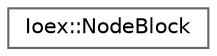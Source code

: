digraph "Graphical Class Hierarchy"
{
 // INTERACTIVE_SVG=YES
 // LATEX_PDF_SIZE
  bgcolor="transparent";
  edge [fontname=Helvetica,fontsize=10,labelfontname=Helvetica,labelfontsize=10];
  node [fontname=Helvetica,fontsize=10,shape=box,height=0.2,width=0.4];
  rankdir="LR";
  Node0 [id="Node000000",label="Ioex::NodeBlock",height=0.2,width=0.4,color="grey40", fillcolor="white", style="filled",URL="$structIoex_1_1NodeBlock.html",tooltip=" "];
}
